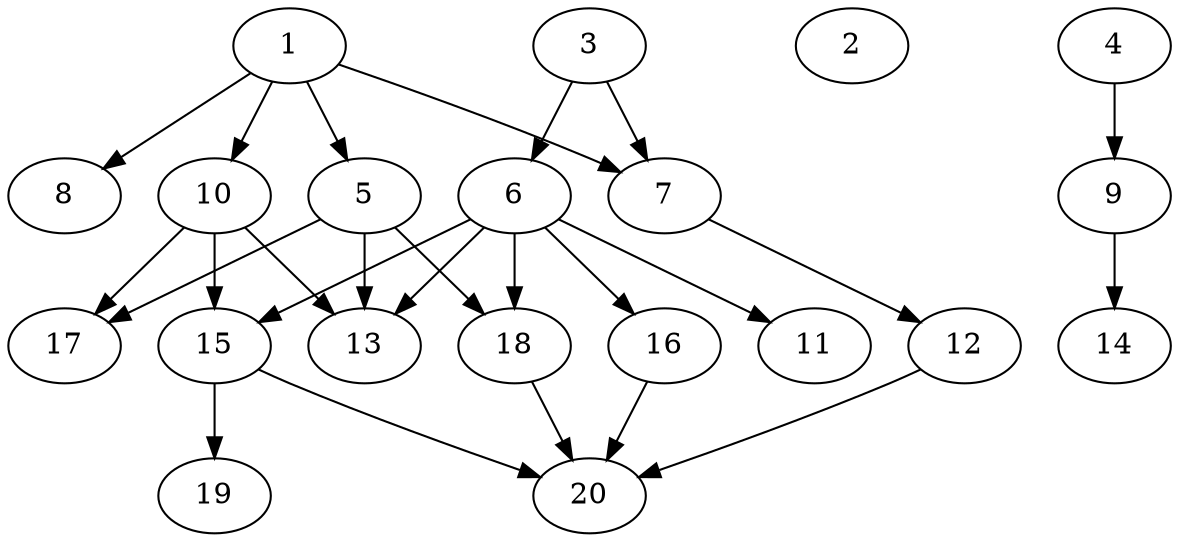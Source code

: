 // DAG automatically generated by daggen at Sat Jul 27 15:38:13 2019
// ./daggen --dot -n 20 --ccr 0.3 --fat 0.6 --regular 0.5 --density 0.4 --mindata 5242880 --maxdata 52428800 
digraph G {
  1 [size="134481920", alpha="0.01", expect_size="40344576"] 
  1 -> 5 [size ="40344576"]
  1 -> 7 [size ="40344576"]
  1 -> 8 [size ="40344576"]
  1 -> 10 [size ="40344576"]
  2 [size="105530027", alpha="0.19", expect_size="31659008"] 
  3 [size="97392640", alpha="0.16", expect_size="29217792"] 
  3 -> 6 [size ="29217792"]
  3 -> 7 [size ="29217792"]
  4 [size="143097173", alpha="0.09", expect_size="42929152"] 
  4 -> 9 [size ="42929152"]
  5 [size="158296747", alpha="0.10", expect_size="47489024"] 
  5 -> 13 [size ="47489024"]
  5 -> 17 [size ="47489024"]
  5 -> 18 [size ="47489024"]
  6 [size="121122133", alpha="0.08", expect_size="36336640"] 
  6 -> 11 [size ="36336640"]
  6 -> 13 [size ="36336640"]
  6 -> 15 [size ="36336640"]
  6 -> 16 [size ="36336640"]
  6 -> 18 [size ="36336640"]
  7 [size="142557867", alpha="0.07", expect_size="42767360"] 
  7 -> 12 [size ="42767360"]
  8 [size="120067413", alpha="0.18", expect_size="36020224"] 
  9 [size="29501440", alpha="0.08", expect_size="8850432"] 
  9 -> 14 [size ="8850432"]
  10 [size="59794773", alpha="0.07", expect_size="17938432"] 
  10 -> 13 [size ="17938432"]
  10 -> 15 [size ="17938432"]
  10 -> 17 [size ="17938432"]
  11 [size="85777067", alpha="0.07", expect_size="25733120"] 
  12 [size="93665280", alpha="0.15", expect_size="28099584"] 
  12 -> 20 [size ="28099584"]
  13 [size="85845333", alpha="0.00", expect_size="25753600"] 
  14 [size="58238293", alpha="0.00", expect_size="17471488"] 
  15 [size="130904747", alpha="0.17", expect_size="39271424"] 
  15 -> 19 [size ="39271424"]
  15 -> 20 [size ="39271424"]
  16 [size="50827947", alpha="0.06", expect_size="15248384"] 
  16 -> 20 [size ="15248384"]
  17 [size="115514027", alpha="0.18", expect_size="34654208"] 
  18 [size="169181867", alpha="0.16", expect_size="50754560"] 
  18 -> 20 [size ="50754560"]
  19 [size="154463573", alpha="0.10", expect_size="46339072"] 
  20 [size="61917867", alpha="0.14", expect_size="18575360"] 
}
